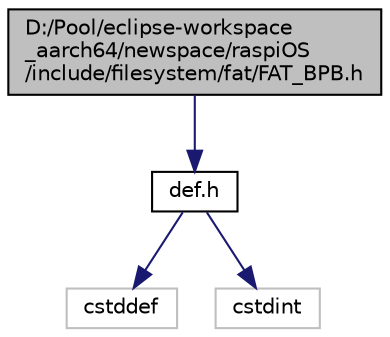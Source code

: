 digraph "D:/Pool/eclipse-workspace_aarch64/newspace/raspiOS/include/filesystem/fat/FAT_BPB.h"
{
  edge [fontname="Helvetica",fontsize="10",labelfontname="Helvetica",labelfontsize="10"];
  node [fontname="Helvetica",fontsize="10",shape=record];
  Node1079 [label="D:/Pool/eclipse-workspace\l_aarch64/newspace/raspiOS\l/include/filesystem/fat/FAT_BPB.h",height=0.2,width=0.4,color="black", fillcolor="grey75", style="filled", fontcolor="black"];
  Node1079 -> Node1080 [color="midnightblue",fontsize="10",style="solid",fontname="Helvetica"];
  Node1080 [label="def.h",height=0.2,width=0.4,color="black", fillcolor="white", style="filled",URL="$d4/da4/def_8h.html"];
  Node1080 -> Node1081 [color="midnightblue",fontsize="10",style="solid",fontname="Helvetica"];
  Node1081 [label="cstddef",height=0.2,width=0.4,color="grey75", fillcolor="white", style="filled"];
  Node1080 -> Node1082 [color="midnightblue",fontsize="10",style="solid",fontname="Helvetica"];
  Node1082 [label="cstdint",height=0.2,width=0.4,color="grey75", fillcolor="white", style="filled"];
}
